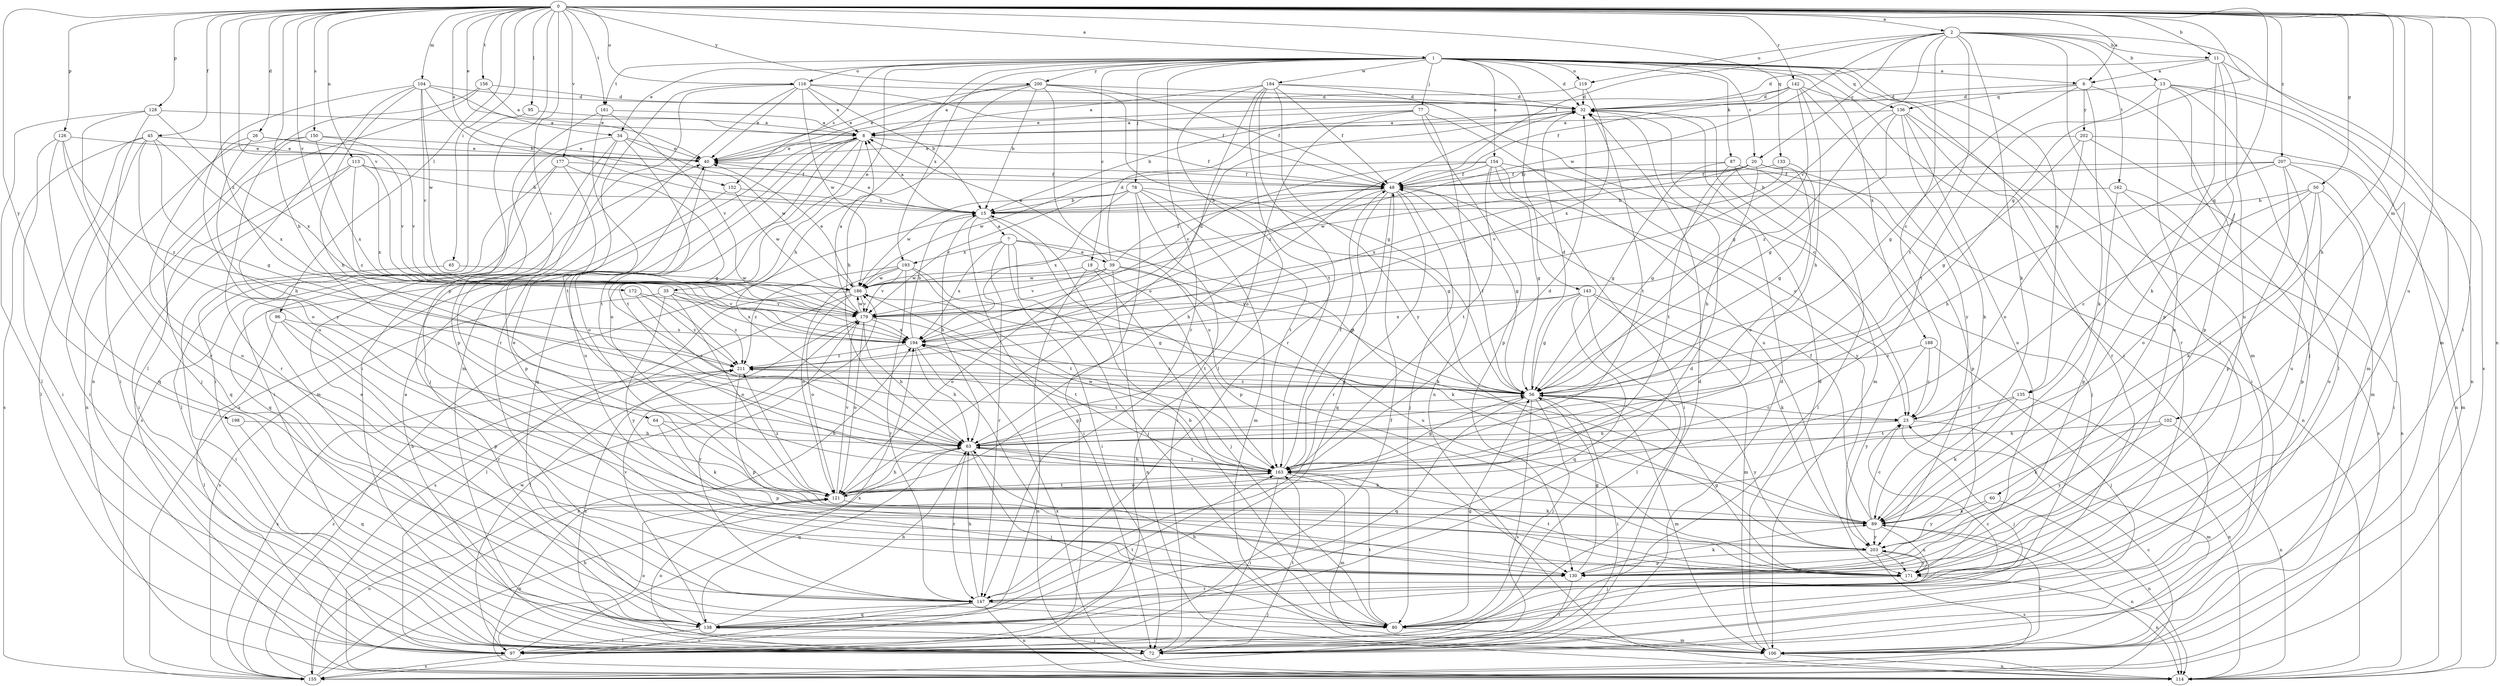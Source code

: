 strict digraph  {
0;
1;
2;
6;
7;
8;
11;
13;
15;
18;
20;
23;
26;
32;
34;
35;
39;
40;
45;
48;
50;
56;
60;
63;
64;
65;
72;
77;
78;
80;
87;
89;
95;
96;
97;
102;
104;
106;
113;
114;
116;
119;
121;
126;
128;
130;
133;
135;
136;
138;
142;
143;
147;
150;
152;
154;
155;
156;
161;
162;
163;
171;
172;
177;
179;
184;
186;
188;
193;
194;
198;
200;
202;
203;
207;
211;
0 -> 1  [label=a];
0 -> 2  [label=a];
0 -> 6  [label=a];
0 -> 11  [label=b];
0 -> 26  [label=d];
0 -> 34  [label=e];
0 -> 45  [label=f];
0 -> 50  [label=g];
0 -> 56  [label=g];
0 -> 60  [label=h];
0 -> 63  [label=h];
0 -> 64  [label=i];
0 -> 65  [label=i];
0 -> 72  [label=i];
0 -> 95  [label=l];
0 -> 96  [label=l];
0 -> 102  [label=m];
0 -> 104  [label=m];
0 -> 113  [label=n];
0 -> 114  [label=n];
0 -> 116  [label=o];
0 -> 126  [label=p];
0 -> 128  [label=p];
0 -> 130  [label=p];
0 -> 133  [label=q];
0 -> 135  [label=q];
0 -> 142  [label=r];
0 -> 150  [label=s];
0 -> 152  [label=s];
0 -> 156  [label=t];
0 -> 161  [label=t];
0 -> 171  [label=u];
0 -> 172  [label=v];
0 -> 177  [label=v];
0 -> 179  [label=v];
0 -> 198  [label=y];
0 -> 200  [label=y];
0 -> 207  [label=z];
0 -> 211  [label=z];
1 -> 6  [label=a];
1 -> 18  [label=c];
1 -> 20  [label=c];
1 -> 32  [label=d];
1 -> 34  [label=e];
1 -> 35  [label=e];
1 -> 63  [label=h];
1 -> 72  [label=i];
1 -> 77  [label=j];
1 -> 78  [label=j];
1 -> 87  [label=k];
1 -> 106  [label=m];
1 -> 116  [label=o];
1 -> 119  [label=o];
1 -> 135  [label=q];
1 -> 136  [label=q];
1 -> 143  [label=r];
1 -> 147  [label=r];
1 -> 152  [label=s];
1 -> 154  [label=s];
1 -> 161  [label=t];
1 -> 184  [label=w];
1 -> 188  [label=x];
1 -> 193  [label=x];
1 -> 200  [label=y];
2 -> 11  [label=b];
2 -> 13  [label=b];
2 -> 20  [label=c];
2 -> 23  [label=c];
2 -> 48  [label=f];
2 -> 89  [label=k];
2 -> 97  [label=l];
2 -> 106  [label=m];
2 -> 119  [label=o];
2 -> 162  [label=t];
2 -> 163  [label=t];
2 -> 179  [label=v];
2 -> 186  [label=w];
6 -> 32  [label=d];
6 -> 56  [label=g];
6 -> 89  [label=k];
6 -> 130  [label=p];
6 -> 136  [label=q];
6 -> 202  [label=y];
7 -> 39  [label=e];
7 -> 72  [label=i];
7 -> 80  [label=j];
7 -> 89  [label=k];
7 -> 147  [label=r];
7 -> 193  [label=x];
7 -> 194  [label=x];
8 -> 40  [label=e];
8 -> 48  [label=f];
8 -> 121  [label=o];
8 -> 138  [label=q];
8 -> 155  [label=s];
8 -> 163  [label=t];
8 -> 171  [label=u];
11 -> 6  [label=a];
11 -> 32  [label=d];
11 -> 89  [label=k];
11 -> 130  [label=p];
11 -> 155  [label=s];
11 -> 171  [label=u];
13 -> 32  [label=d];
13 -> 80  [label=j];
13 -> 97  [label=l];
13 -> 106  [label=m];
13 -> 114  [label=n];
13 -> 163  [label=t];
13 -> 171  [label=u];
15 -> 7  [label=a];
15 -> 8  [label=a];
15 -> 40  [label=e];
15 -> 63  [label=h];
15 -> 72  [label=i];
15 -> 130  [label=p];
18 -> 80  [label=j];
18 -> 97  [label=l];
18 -> 163  [label=t];
18 -> 186  [label=w];
20 -> 48  [label=f];
20 -> 56  [label=g];
20 -> 63  [label=h];
20 -> 121  [label=o];
20 -> 130  [label=p];
20 -> 186  [label=w];
20 -> 194  [label=x];
23 -> 63  [label=h];
23 -> 80  [label=j];
23 -> 106  [label=m];
26 -> 40  [label=e];
26 -> 63  [label=h];
26 -> 171  [label=u];
26 -> 179  [label=v];
32 -> 8  [label=a];
32 -> 106  [label=m];
32 -> 163  [label=t];
32 -> 211  [label=z];
34 -> 40  [label=e];
34 -> 72  [label=i];
34 -> 80  [label=j];
34 -> 106  [label=m];
34 -> 163  [label=t];
34 -> 186  [label=w];
35 -> 121  [label=o];
35 -> 155  [label=s];
35 -> 179  [label=v];
35 -> 194  [label=x];
35 -> 203  [label=y];
35 -> 211  [label=z];
39 -> 8  [label=a];
39 -> 32  [label=d];
39 -> 48  [label=f];
39 -> 56  [label=g];
39 -> 114  [label=n];
39 -> 121  [label=o];
39 -> 171  [label=u];
39 -> 179  [label=v];
39 -> 186  [label=w];
40 -> 48  [label=f];
40 -> 121  [label=o];
45 -> 40  [label=e];
45 -> 56  [label=g];
45 -> 72  [label=i];
45 -> 97  [label=l];
45 -> 121  [label=o];
45 -> 155  [label=s];
45 -> 194  [label=x];
48 -> 15  [label=b];
48 -> 56  [label=g];
48 -> 63  [label=h];
48 -> 80  [label=j];
48 -> 138  [label=q];
48 -> 147  [label=r];
48 -> 163  [label=t];
50 -> 15  [label=b];
50 -> 23  [label=c];
50 -> 89  [label=k];
50 -> 121  [label=o];
50 -> 130  [label=p];
50 -> 171  [label=u];
56 -> 23  [label=c];
56 -> 32  [label=d];
56 -> 48  [label=f];
56 -> 72  [label=i];
56 -> 80  [label=j];
56 -> 106  [label=m];
56 -> 138  [label=q];
56 -> 155  [label=s];
56 -> 194  [label=x];
56 -> 203  [label=y];
56 -> 211  [label=z];
60 -> 89  [label=k];
60 -> 114  [label=n];
60 -> 203  [label=y];
63 -> 56  [label=g];
63 -> 80  [label=j];
63 -> 89  [label=k];
63 -> 138  [label=q];
63 -> 147  [label=r];
63 -> 163  [label=t];
64 -> 63  [label=h];
64 -> 89  [label=k];
64 -> 130  [label=p];
65 -> 72  [label=i];
65 -> 186  [label=w];
72 -> 8  [label=a];
72 -> 32  [label=d];
72 -> 121  [label=o];
72 -> 163  [label=t];
72 -> 211  [label=z];
77 -> 8  [label=a];
77 -> 15  [label=b];
77 -> 114  [label=n];
77 -> 121  [label=o];
77 -> 130  [label=p];
77 -> 171  [label=u];
78 -> 15  [label=b];
78 -> 56  [label=g];
78 -> 72  [label=i];
78 -> 97  [label=l];
78 -> 106  [label=m];
78 -> 163  [label=t];
78 -> 179  [label=v];
78 -> 186  [label=w];
78 -> 194  [label=x];
80 -> 15  [label=b];
80 -> 56  [label=g];
80 -> 63  [label=h];
80 -> 106  [label=m];
80 -> 163  [label=t];
87 -> 48  [label=f];
87 -> 56  [label=g];
87 -> 80  [label=j];
87 -> 97  [label=l];
87 -> 114  [label=n];
87 -> 163  [label=t];
89 -> 23  [label=c];
89 -> 40  [label=e];
89 -> 48  [label=f];
89 -> 114  [label=n];
89 -> 171  [label=u];
89 -> 203  [label=y];
95 -> 8  [label=a];
95 -> 72  [label=i];
96 -> 97  [label=l];
96 -> 130  [label=p];
96 -> 147  [label=r];
96 -> 194  [label=x];
97 -> 32  [label=d];
97 -> 48  [label=f];
97 -> 121  [label=o];
97 -> 155  [label=s];
97 -> 194  [label=x];
102 -> 63  [label=h];
102 -> 89  [label=k];
102 -> 114  [label=n];
102 -> 203  [label=y];
104 -> 15  [label=b];
104 -> 32  [label=d];
104 -> 40  [label=e];
104 -> 63  [label=h];
104 -> 171  [label=u];
104 -> 179  [label=v];
104 -> 186  [label=w];
104 -> 203  [label=y];
106 -> 32  [label=d];
106 -> 89  [label=k];
106 -> 114  [label=n];
113 -> 15  [label=b];
113 -> 48  [label=f];
113 -> 72  [label=i];
113 -> 138  [label=q];
113 -> 194  [label=x];
113 -> 211  [label=z];
114 -> 186  [label=w];
114 -> 194  [label=x];
116 -> 8  [label=a];
116 -> 15  [label=b];
116 -> 32  [label=d];
116 -> 40  [label=e];
116 -> 48  [label=f];
116 -> 72  [label=i];
116 -> 106  [label=m];
116 -> 147  [label=r];
116 -> 186  [label=w];
119 -> 32  [label=d];
119 -> 40  [label=e];
119 -> 194  [label=x];
121 -> 63  [label=h];
121 -> 89  [label=k];
121 -> 114  [label=n];
121 -> 163  [label=t];
121 -> 179  [label=v];
121 -> 211  [label=z];
126 -> 40  [label=e];
126 -> 72  [label=i];
126 -> 80  [label=j];
126 -> 138  [label=q];
126 -> 211  [label=z];
128 -> 8  [label=a];
128 -> 72  [label=i];
128 -> 97  [label=l];
128 -> 147  [label=r];
128 -> 194  [label=x];
130 -> 56  [label=g];
130 -> 72  [label=i];
130 -> 89  [label=k];
133 -> 48  [label=f];
133 -> 56  [label=g];
133 -> 179  [label=v];
135 -> 23  [label=c];
135 -> 89  [label=k];
135 -> 114  [label=n];
135 -> 163  [label=t];
136 -> 8  [label=a];
136 -> 56  [label=g];
136 -> 72  [label=i];
136 -> 89  [label=k];
136 -> 147  [label=r];
136 -> 171  [label=u];
136 -> 211  [label=z];
138 -> 23  [label=c];
138 -> 32  [label=d];
138 -> 40  [label=e];
138 -> 63  [label=h];
138 -> 72  [label=i];
138 -> 97  [label=l];
138 -> 163  [label=t];
138 -> 179  [label=v];
142 -> 32  [label=d];
142 -> 40  [label=e];
142 -> 48  [label=f];
142 -> 56  [label=g];
142 -> 63  [label=h];
142 -> 147  [label=r];
142 -> 203  [label=y];
143 -> 56  [label=g];
143 -> 89  [label=k];
143 -> 97  [label=l];
143 -> 106  [label=m];
143 -> 138  [label=q];
143 -> 179  [label=v];
143 -> 194  [label=x];
147 -> 63  [label=h];
147 -> 80  [label=j];
147 -> 114  [label=n];
147 -> 138  [label=q];
147 -> 155  [label=s];
150 -> 40  [label=e];
150 -> 114  [label=n];
150 -> 147  [label=r];
150 -> 179  [label=v];
150 -> 194  [label=x];
152 -> 15  [label=b];
152 -> 138  [label=q];
152 -> 186  [label=w];
154 -> 23  [label=c];
154 -> 48  [label=f];
154 -> 56  [label=g];
154 -> 72  [label=i];
154 -> 163  [label=t];
154 -> 179  [label=v];
154 -> 186  [label=w];
154 -> 203  [label=y];
155 -> 15  [label=b];
155 -> 23  [label=c];
155 -> 63  [label=h];
155 -> 121  [label=o];
155 -> 194  [label=x];
155 -> 211  [label=z];
156 -> 8  [label=a];
156 -> 32  [label=d];
156 -> 97  [label=l];
156 -> 114  [label=n];
161 -> 8  [label=a];
161 -> 130  [label=p];
161 -> 163  [label=t];
161 -> 179  [label=v];
162 -> 15  [label=b];
162 -> 114  [label=n];
162 -> 130  [label=p];
162 -> 155  [label=s];
163 -> 32  [label=d];
163 -> 48  [label=f];
163 -> 56  [label=g];
163 -> 63  [label=h];
163 -> 72  [label=i];
163 -> 106  [label=m];
163 -> 121  [label=o];
163 -> 186  [label=w];
171 -> 56  [label=g];
171 -> 114  [label=n];
171 -> 147  [label=r];
171 -> 163  [label=t];
171 -> 203  [label=y];
172 -> 23  [label=c];
172 -> 179  [label=v];
172 -> 211  [label=z];
177 -> 48  [label=f];
177 -> 56  [label=g];
177 -> 97  [label=l];
177 -> 130  [label=p];
177 -> 155  [label=s];
179 -> 8  [label=a];
179 -> 63  [label=h];
179 -> 97  [label=l];
179 -> 121  [label=o];
179 -> 147  [label=r];
179 -> 163  [label=t];
179 -> 186  [label=w];
179 -> 194  [label=x];
184 -> 8  [label=a];
184 -> 23  [label=c];
184 -> 32  [label=d];
184 -> 48  [label=f];
184 -> 97  [label=l];
184 -> 121  [label=o];
184 -> 147  [label=r];
184 -> 163  [label=t];
184 -> 203  [label=y];
186 -> 40  [label=e];
186 -> 56  [label=g];
186 -> 97  [label=l];
186 -> 121  [label=o];
186 -> 155  [label=s];
186 -> 179  [label=v];
188 -> 23  [label=c];
188 -> 80  [label=j];
188 -> 203  [label=y];
188 -> 211  [label=z];
193 -> 89  [label=k];
193 -> 121  [label=o];
193 -> 147  [label=r];
193 -> 163  [label=t];
193 -> 179  [label=v];
193 -> 186  [label=w];
193 -> 211  [label=z];
194 -> 15  [label=b];
194 -> 32  [label=d];
194 -> 63  [label=h];
194 -> 114  [label=n];
194 -> 163  [label=t];
194 -> 211  [label=z];
198 -> 63  [label=h];
198 -> 138  [label=q];
200 -> 8  [label=a];
200 -> 15  [label=b];
200 -> 32  [label=d];
200 -> 40  [label=e];
200 -> 48  [label=f];
200 -> 56  [label=g];
200 -> 63  [label=h];
200 -> 171  [label=u];
202 -> 40  [label=e];
202 -> 56  [label=g];
202 -> 106  [label=m];
202 -> 114  [label=n];
202 -> 121  [label=o];
203 -> 80  [label=j];
203 -> 130  [label=p];
203 -> 155  [label=s];
203 -> 171  [label=u];
207 -> 15  [label=b];
207 -> 48  [label=f];
207 -> 63  [label=h];
207 -> 72  [label=i];
207 -> 106  [label=m];
207 -> 130  [label=p];
207 -> 171  [label=u];
211 -> 56  [label=g];
211 -> 130  [label=p];
211 -> 155  [label=s];
}
